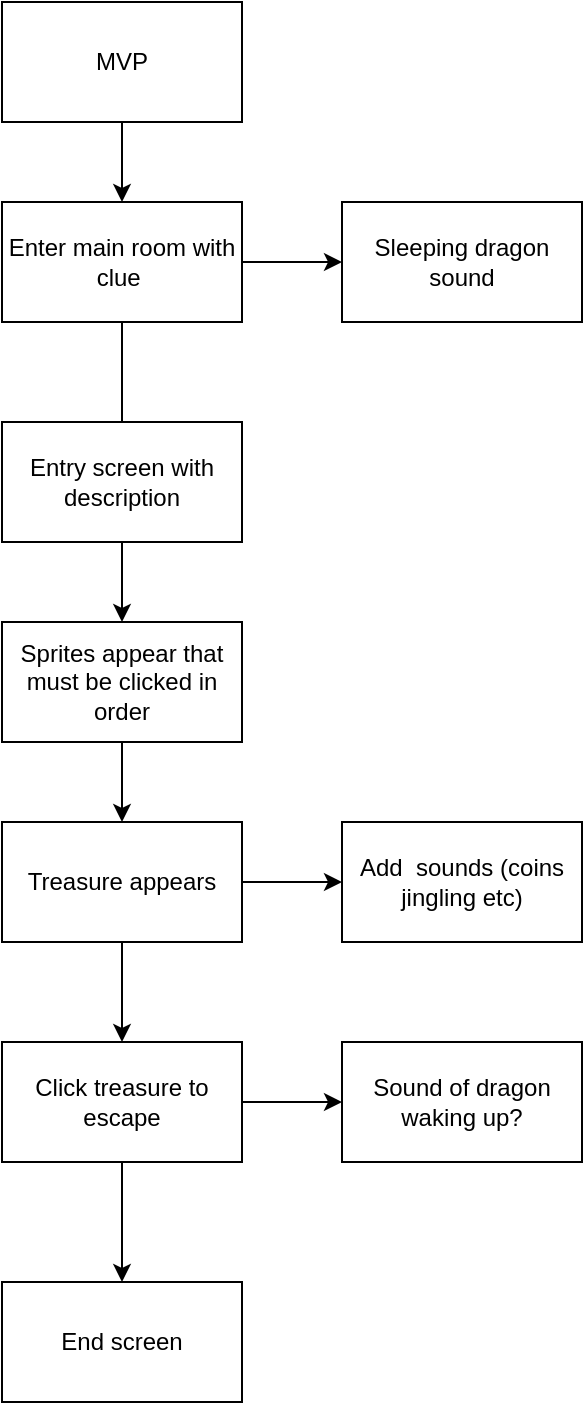 <mxfile>
    <diagram id="a1jyM2dkupR4MHLHtiXY" name="Page-1">
        <mxGraphModel dx="720" dy="615" grid="1" gridSize="10" guides="1" tooltips="1" connect="1" arrows="1" fold="1" page="1" pageScale="1" pageWidth="827" pageHeight="1169" math="0" shadow="0">
            <root>
                <mxCell id="0"/>
                <mxCell id="1" parent="0"/>
                <mxCell id="15" style="edgeStyle=none;html=1;exitX=0.5;exitY=1;exitDx=0;exitDy=0;entryX=0.5;entryY=0;entryDx=0;entryDy=0;" parent="1" source="2" target="14" edge="1">
                    <mxGeometry relative="1" as="geometry"/>
                </mxCell>
                <mxCell id="29" style="edgeStyle=none;html=1;entryX=0.5;entryY=0;entryDx=0;entryDy=0;" edge="1" parent="1" source="2" target="3">
                    <mxGeometry relative="1" as="geometry"/>
                </mxCell>
                <mxCell id="2" value="Entry screen with description" style="rounded=0;whiteSpace=wrap;html=1;" parent="1" vertex="1">
                    <mxGeometry x="140" y="230" width="120" height="60" as="geometry"/>
                </mxCell>
                <mxCell id="8" style="edgeStyle=none;html=1;exitX=0.5;exitY=1;exitDx=0;exitDy=0;entryX=0.5;entryY=0;entryDx=0;entryDy=0;" parent="1" source="3" target="4" edge="1">
                    <mxGeometry relative="1" as="geometry"/>
                </mxCell>
                <mxCell id="3" value="Sprites appear that must be clicked in order" style="rounded=0;whiteSpace=wrap;html=1;" parent="1" vertex="1">
                    <mxGeometry x="140" y="330" width="120" height="60" as="geometry"/>
                </mxCell>
                <mxCell id="9" style="edgeStyle=none;html=1;exitX=0.5;exitY=1;exitDx=0;exitDy=0;entryX=0.5;entryY=0;entryDx=0;entryDy=0;" parent="1" source="4" target="5" edge="1">
                    <mxGeometry relative="1" as="geometry"/>
                </mxCell>
                <mxCell id="25" style="edgeStyle=none;html=1;exitX=1;exitY=0.5;exitDx=0;exitDy=0;entryX=0;entryY=0.5;entryDx=0;entryDy=0;" edge="1" parent="1" source="4" target="20">
                    <mxGeometry relative="1" as="geometry"/>
                </mxCell>
                <mxCell id="4" value="Treasure appears" style="rounded=0;whiteSpace=wrap;html=1;" parent="1" vertex="1">
                    <mxGeometry x="140" y="430" width="120" height="60" as="geometry"/>
                </mxCell>
                <mxCell id="10" style="edgeStyle=none;html=1;exitX=0.5;exitY=1;exitDx=0;exitDy=0;entryX=0.5;entryY=0;entryDx=0;entryDy=0;" parent="1" source="5" target="6" edge="1">
                    <mxGeometry relative="1" as="geometry"/>
                </mxCell>
                <mxCell id="26" style="edgeStyle=none;html=1;exitX=1;exitY=0.5;exitDx=0;exitDy=0;entryX=0;entryY=0.5;entryDx=0;entryDy=0;" edge="1" parent="1" source="5" target="21">
                    <mxGeometry relative="1" as="geometry"/>
                </mxCell>
                <mxCell id="5" value="Click treasure to escape" style="rounded=0;whiteSpace=wrap;html=1;" parent="1" vertex="1">
                    <mxGeometry x="140" y="540" width="120" height="60" as="geometry"/>
                </mxCell>
                <mxCell id="6" value="End screen" style="rounded=0;whiteSpace=wrap;html=1;" parent="1" vertex="1">
                    <mxGeometry x="140" y="660" width="120" height="60" as="geometry"/>
                </mxCell>
                <mxCell id="23" style="edgeStyle=none;html=1;exitX=1;exitY=0.5;exitDx=0;exitDy=0;entryX=0;entryY=0.5;entryDx=0;entryDy=0;" edge="1" parent="1" source="14" target="22">
                    <mxGeometry relative="1" as="geometry"/>
                </mxCell>
                <mxCell id="14" value="Enter main room with clue&amp;nbsp;" style="rounded=0;whiteSpace=wrap;html=1;" parent="1" vertex="1">
                    <mxGeometry x="140" y="120" width="120" height="60" as="geometry"/>
                </mxCell>
                <mxCell id="19" style="edgeStyle=none;html=1;entryX=0.5;entryY=0;entryDx=0;entryDy=0;" edge="1" parent="1">
                    <mxGeometry relative="1" as="geometry"/>
                </mxCell>
                <mxCell id="27" value="" style="edgeStyle=none;html=1;" edge="1" parent="1" source="17" target="14">
                    <mxGeometry relative="1" as="geometry"/>
                </mxCell>
                <mxCell id="17" value="MVP" style="rounded=0;whiteSpace=wrap;html=1;" vertex="1" parent="1" source="3">
                    <mxGeometry x="140" y="20" width="120" height="60" as="geometry"/>
                </mxCell>
                <mxCell id="20" value="Add&amp;nbsp; sounds (coins jingling etc)" style="rounded=0;whiteSpace=wrap;html=1;" vertex="1" parent="1">
                    <mxGeometry x="310" y="430" width="120" height="60" as="geometry"/>
                </mxCell>
                <mxCell id="21" value="Sound of dragon waking up?" style="rounded=0;whiteSpace=wrap;html=1;" vertex="1" parent="1">
                    <mxGeometry x="310" y="540" width="120" height="60" as="geometry"/>
                </mxCell>
                <mxCell id="22" value="Sleeping dragon sound" style="rounded=0;whiteSpace=wrap;html=1;" vertex="1" parent="1">
                    <mxGeometry x="310" y="120" width="120" height="60" as="geometry"/>
                </mxCell>
            </root>
        </mxGraphModel>
    </diagram>
</mxfile>